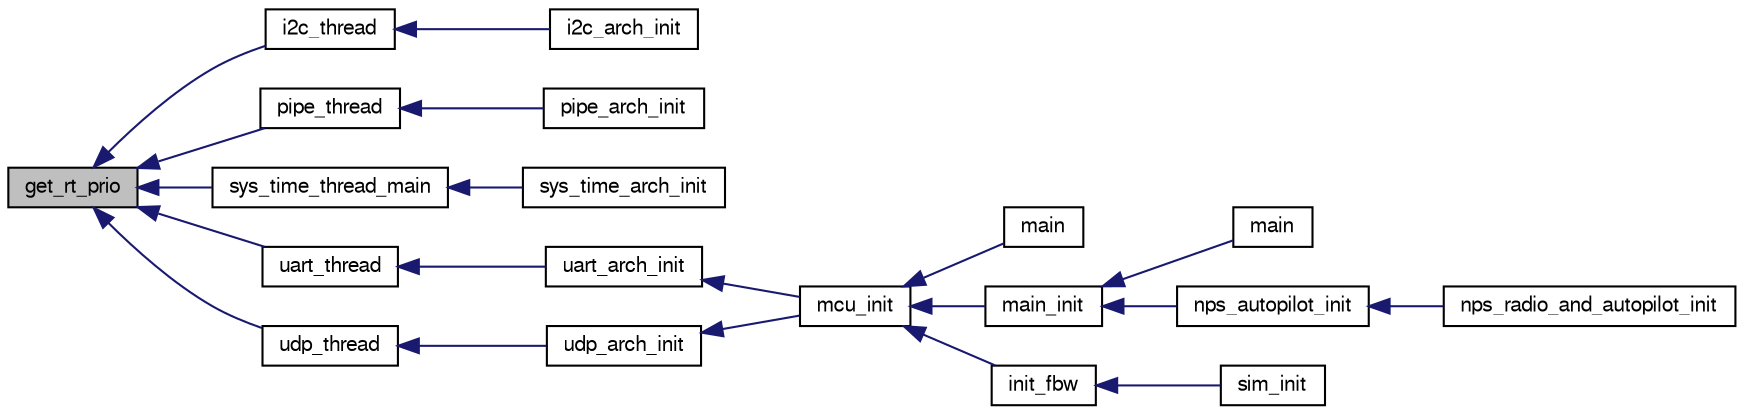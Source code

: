 digraph "get_rt_prio"
{
  edge [fontname="FreeSans",fontsize="10",labelfontname="FreeSans",labelfontsize="10"];
  node [fontname="FreeSans",fontsize="10",shape=record];
  rankdir="LR";
  Node1 [label="get_rt_prio",height=0.2,width=0.4,color="black", fillcolor="grey75", style="filled", fontcolor="black"];
  Node1 -> Node2 [dir="back",color="midnightblue",fontsize="10",style="solid",fontname="FreeSans"];
  Node2 [label="i2c_thread",height=0.2,width=0.4,color="black", fillcolor="white", style="filled",URL="$linux_2mcu__periph_2i2c__arch_8c.html#a46a234837b8ff65f988feb269b967623"];
  Node2 -> Node3 [dir="back",color="midnightblue",fontsize="10",style="solid",fontname="FreeSans"];
  Node3 [label="i2c_arch_init",height=0.2,width=0.4,color="black", fillcolor="white", style="filled",URL="$linux_2mcu__periph_2i2c__arch_8c.html#a06cd65e0487bf672f1e279eaf0e2f276"];
  Node1 -> Node4 [dir="back",color="midnightblue",fontsize="10",style="solid",fontname="FreeSans"];
  Node4 [label="pipe_thread",height=0.2,width=0.4,color="black", fillcolor="white", style="filled",URL="$linux_2mcu__periph_2pipe__arch_8c.html#a367d93fecef4749b70739ea1d568c814",tooltip="check for new pipe packets to receive. "];
  Node4 -> Node5 [dir="back",color="midnightblue",fontsize="10",style="solid",fontname="FreeSans"];
  Node5 [label="pipe_arch_init",height=0.2,width=0.4,color="black", fillcolor="white", style="filled",URL="$pipe_8h.html#a77593bf739144ac35c87e55646a93685"];
  Node1 -> Node6 [dir="back",color="midnightblue",fontsize="10",style="solid",fontname="FreeSans"];
  Node6 [label="sys_time_thread_main",height=0.2,width=0.4,color="black", fillcolor="white", style="filled",URL="$linux_2mcu__periph_2sys__time__arch_8c.html#a2e9913da251a9ce6c35f3a8a5b3ca23e"];
  Node6 -> Node7 [dir="back",color="midnightblue",fontsize="10",style="solid",fontname="FreeSans"];
  Node7 [label="sys_time_arch_init",height=0.2,width=0.4,color="black", fillcolor="white", style="filled",URL="$linux_2mcu__periph_2sys__time__arch_8c.html#a9b31c2feb846b96205ae20ea6883e1c4"];
  Node1 -> Node8 [dir="back",color="midnightblue",fontsize="10",style="solid",fontname="FreeSans"];
  Node8 [label="uart_thread",height=0.2,width=0.4,color="black", fillcolor="white", style="filled",URL="$linux_2mcu__periph_2uart__arch_8c.html#a6b084c97b4239a33b72ed3c2f5b26da5"];
  Node8 -> Node9 [dir="back",color="midnightblue",fontsize="10",style="solid",fontname="FreeSans"];
  Node9 [label="uart_arch_init",height=0.2,width=0.4,color="black", fillcolor="white", style="filled",URL="$uart_8h.html#a7e440684a8b6a4088b2f1d5b4dc47587"];
  Node9 -> Node10 [dir="back",color="midnightblue",fontsize="10",style="solid",fontname="FreeSans"];
  Node10 [label="mcu_init",height=0.2,width=0.4,color="black", fillcolor="white", style="filled",URL="$group__mcu__periph.html#ga9af744358ff4b1e3e33d7dd170862f9b",tooltip="Microcontroller peripherals initialization. "];
  Node10 -> Node11 [dir="back",color="midnightblue",fontsize="10",style="solid",fontname="FreeSans"];
  Node11 [label="main",height=0.2,width=0.4,color="black", fillcolor="white", style="filled",URL="$uart__tunnel_8c.html#a840291bc02cba5474a4cb46a9b9566fe"];
  Node10 -> Node12 [dir="back",color="midnightblue",fontsize="10",style="solid",fontname="FreeSans"];
  Node12 [label="main_init",height=0.2,width=0.4,color="black", fillcolor="white", style="filled",URL="$demo__ahrs__actuators_8c.html#afaa8374e20b79aaf7cfcea5ad9467ab1"];
  Node12 -> Node13 [dir="back",color="midnightblue",fontsize="10",style="solid",fontname="FreeSans"];
  Node13 [label="main",height=0.2,width=0.4,color="black", fillcolor="white", style="filled",URL="$demo__ahrs__actuators_8c.html#a840291bc02cba5474a4cb46a9b9566fe"];
  Node12 -> Node14 [dir="back",color="midnightblue",fontsize="10",style="solid",fontname="FreeSans"];
  Node14 [label="nps_autopilot_init",height=0.2,width=0.4,color="black", fillcolor="white", style="filled",URL="$nps__autopilot__rotorcraft_8c.html#a3348493e992edd2442581c1d09446b4b"];
  Node14 -> Node15 [dir="back",color="midnightblue",fontsize="10",style="solid",fontname="FreeSans"];
  Node15 [label="nps_radio_and_autopilot_init",height=0.2,width=0.4,color="black", fillcolor="white", style="filled",URL="$nps__main__hitl_8c.html#a72ef549ee35deec8c017e83d9de38f66"];
  Node10 -> Node16 [dir="back",color="midnightblue",fontsize="10",style="solid",fontname="FreeSans"];
  Node16 [label="init_fbw",height=0.2,width=0.4,color="black", fillcolor="white", style="filled",URL="$fixedwing_2main__fbw_8h.html#ad86b7fe577a2414df2c7a5a9222aa45a"];
  Node16 -> Node17 [dir="back",color="midnightblue",fontsize="10",style="solid",fontname="FreeSans"];
  Node17 [label="sim_init",height=0.2,width=0.4,color="black", fillcolor="white", style="filled",URL="$sim__ap_8c.html#a739fbef2e03619a863b4d7fd8d0da157"];
  Node1 -> Node18 [dir="back",color="midnightblue",fontsize="10",style="solid",fontname="FreeSans"];
  Node18 [label="udp_thread",height=0.2,width=0.4,color="black", fillcolor="white", style="filled",URL="$linux_2mcu__periph_2udp__arch_8c.html#a4228ab15648ebad6b74132335c63635e",tooltip="check for new udp packets to receive or send. "];
  Node18 -> Node19 [dir="back",color="midnightblue",fontsize="10",style="solid",fontname="FreeSans"];
  Node19 [label="udp_arch_init",height=0.2,width=0.4,color="black", fillcolor="white", style="filled",URL="$sim_2mcu__periph_2udp__arch_8h.html#a665732768aad2a0f4b0a396d96485cc2"];
  Node19 -> Node10 [dir="back",color="midnightblue",fontsize="10",style="solid",fontname="FreeSans"];
}
